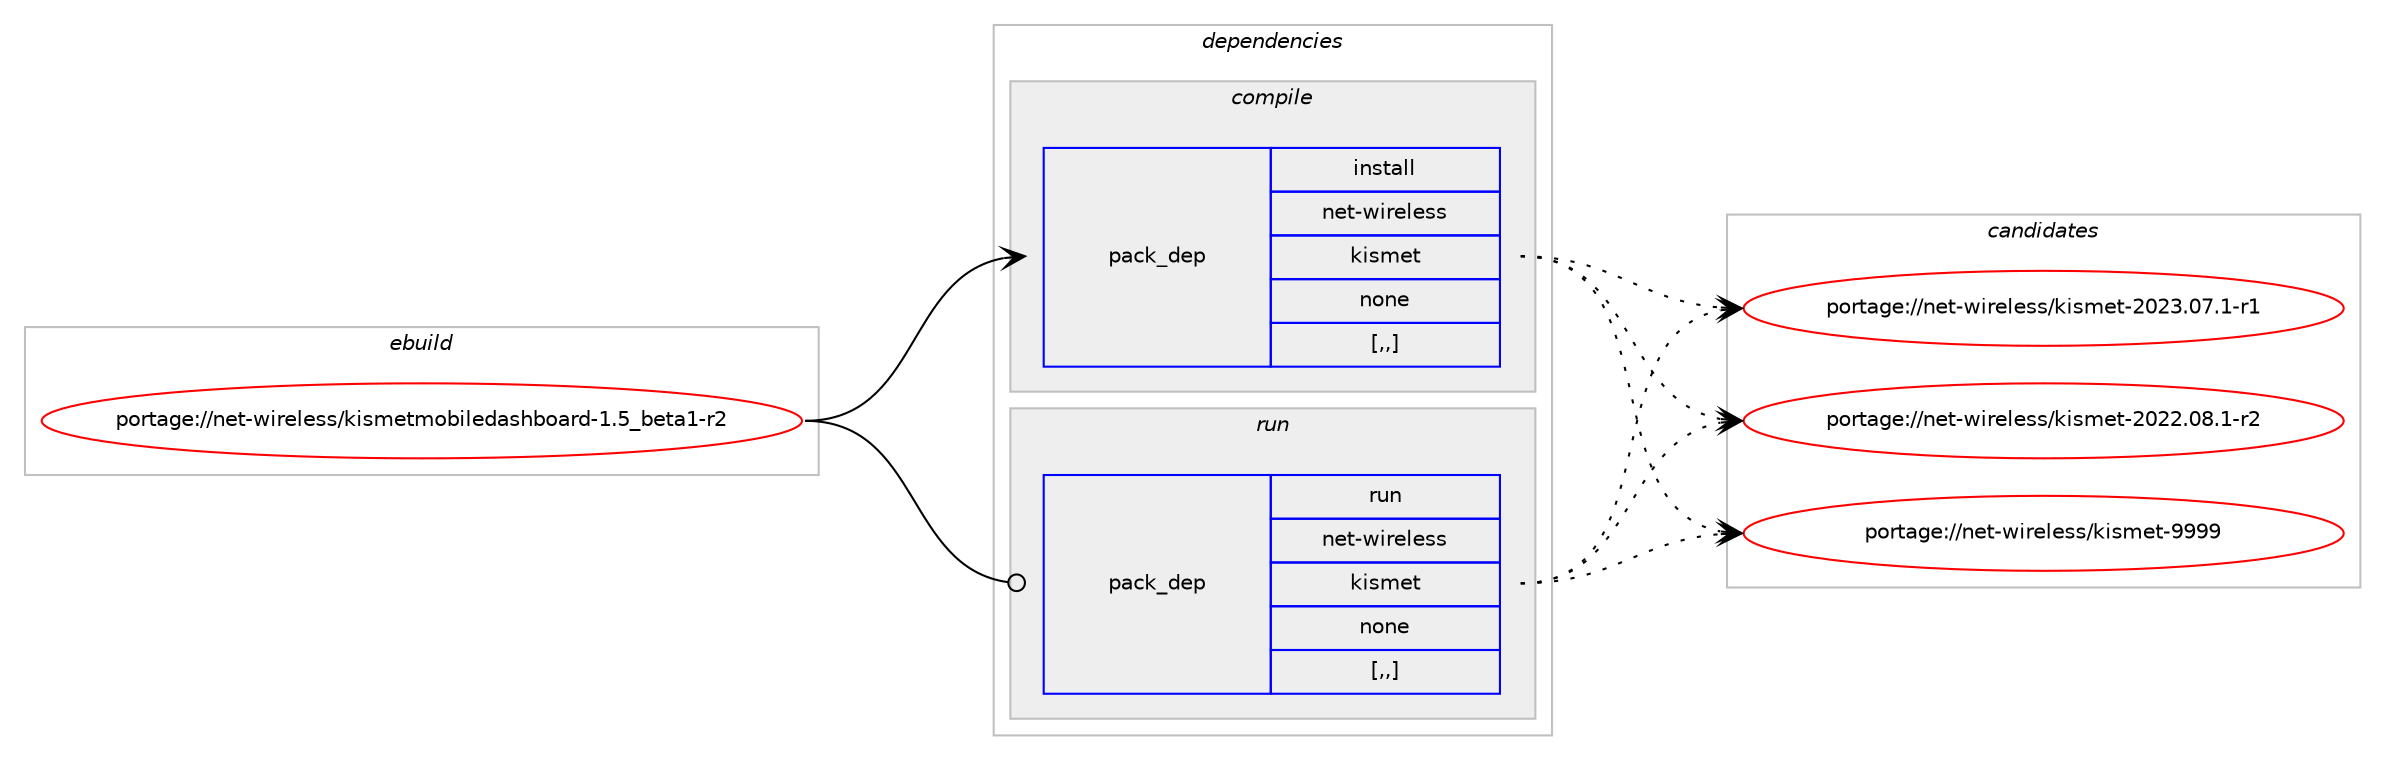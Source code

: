 digraph prolog {

# *************
# Graph options
# *************

newrank=true;
concentrate=true;
compound=true;
graph [rankdir=LR,fontname=Helvetica,fontsize=10,ranksep=1.5];#, ranksep=2.5, nodesep=0.2];
edge  [arrowhead=vee];
node  [fontname=Helvetica,fontsize=10];

# **********
# The ebuild
# **********

subgraph cluster_leftcol {
color=gray;
label=<<i>ebuild</i>>;
id [label="portage://net-wireless/kismetmobiledashboard-1.5_beta1-r2", color=red, width=4, href="../net-wireless/kismetmobiledashboard-1.5_beta1-r2.svg"];
}

# ****************
# The dependencies
# ****************

subgraph cluster_midcol {
color=gray;
label=<<i>dependencies</i>>;
subgraph cluster_compile {
fillcolor="#eeeeee";
style=filled;
label=<<i>compile</i>>;
subgraph pack283574 {
dependency389620 [label=<<TABLE BORDER="0" CELLBORDER="1" CELLSPACING="0" CELLPADDING="4" WIDTH="220"><TR><TD ROWSPAN="6" CELLPADDING="30">pack_dep</TD></TR><TR><TD WIDTH="110">install</TD></TR><TR><TD>net-wireless</TD></TR><TR><TD>kismet</TD></TR><TR><TD>none</TD></TR><TR><TD>[,,]</TD></TR></TABLE>>, shape=none, color=blue];
}
id:e -> dependency389620:w [weight=20,style="solid",arrowhead="vee"];
}
subgraph cluster_compileandrun {
fillcolor="#eeeeee";
style=filled;
label=<<i>compile and run</i>>;
}
subgraph cluster_run {
fillcolor="#eeeeee";
style=filled;
label=<<i>run</i>>;
subgraph pack283575 {
dependency389621 [label=<<TABLE BORDER="0" CELLBORDER="1" CELLSPACING="0" CELLPADDING="4" WIDTH="220"><TR><TD ROWSPAN="6" CELLPADDING="30">pack_dep</TD></TR><TR><TD WIDTH="110">run</TD></TR><TR><TD>net-wireless</TD></TR><TR><TD>kismet</TD></TR><TR><TD>none</TD></TR><TR><TD>[,,]</TD></TR></TABLE>>, shape=none, color=blue];
}
id:e -> dependency389621:w [weight=20,style="solid",arrowhead="odot"];
}
}

# **************
# The candidates
# **************

subgraph cluster_choices {
rank=same;
color=gray;
label=<<i>candidates</i>>;

subgraph choice283574 {
color=black;
nodesep=1;
choice11010111645119105114101108101115115471071051151091011164557575757 [label="portage://net-wireless/kismet-9999", color=red, width=4,href="../net-wireless/kismet-9999.svg"];
choice1101011164511910511410110810111511547107105115109101116455048505146485546494511449 [label="portage://net-wireless/kismet-2023.07.1-r1", color=red, width=4,href="../net-wireless/kismet-2023.07.1-r1.svg"];
choice1101011164511910511410110810111511547107105115109101116455048505046485646494511450 [label="portage://net-wireless/kismet-2022.08.1-r2", color=red, width=4,href="../net-wireless/kismet-2022.08.1-r2.svg"];
dependency389620:e -> choice11010111645119105114101108101115115471071051151091011164557575757:w [style=dotted,weight="100"];
dependency389620:e -> choice1101011164511910511410110810111511547107105115109101116455048505146485546494511449:w [style=dotted,weight="100"];
dependency389620:e -> choice1101011164511910511410110810111511547107105115109101116455048505046485646494511450:w [style=dotted,weight="100"];
}
subgraph choice283575 {
color=black;
nodesep=1;
choice11010111645119105114101108101115115471071051151091011164557575757 [label="portage://net-wireless/kismet-9999", color=red, width=4,href="../net-wireless/kismet-9999.svg"];
choice1101011164511910511410110810111511547107105115109101116455048505146485546494511449 [label="portage://net-wireless/kismet-2023.07.1-r1", color=red, width=4,href="../net-wireless/kismet-2023.07.1-r1.svg"];
choice1101011164511910511410110810111511547107105115109101116455048505046485646494511450 [label="portage://net-wireless/kismet-2022.08.1-r2", color=red, width=4,href="../net-wireless/kismet-2022.08.1-r2.svg"];
dependency389621:e -> choice11010111645119105114101108101115115471071051151091011164557575757:w [style=dotted,weight="100"];
dependency389621:e -> choice1101011164511910511410110810111511547107105115109101116455048505146485546494511449:w [style=dotted,weight="100"];
dependency389621:e -> choice1101011164511910511410110810111511547107105115109101116455048505046485646494511450:w [style=dotted,weight="100"];
}
}

}
